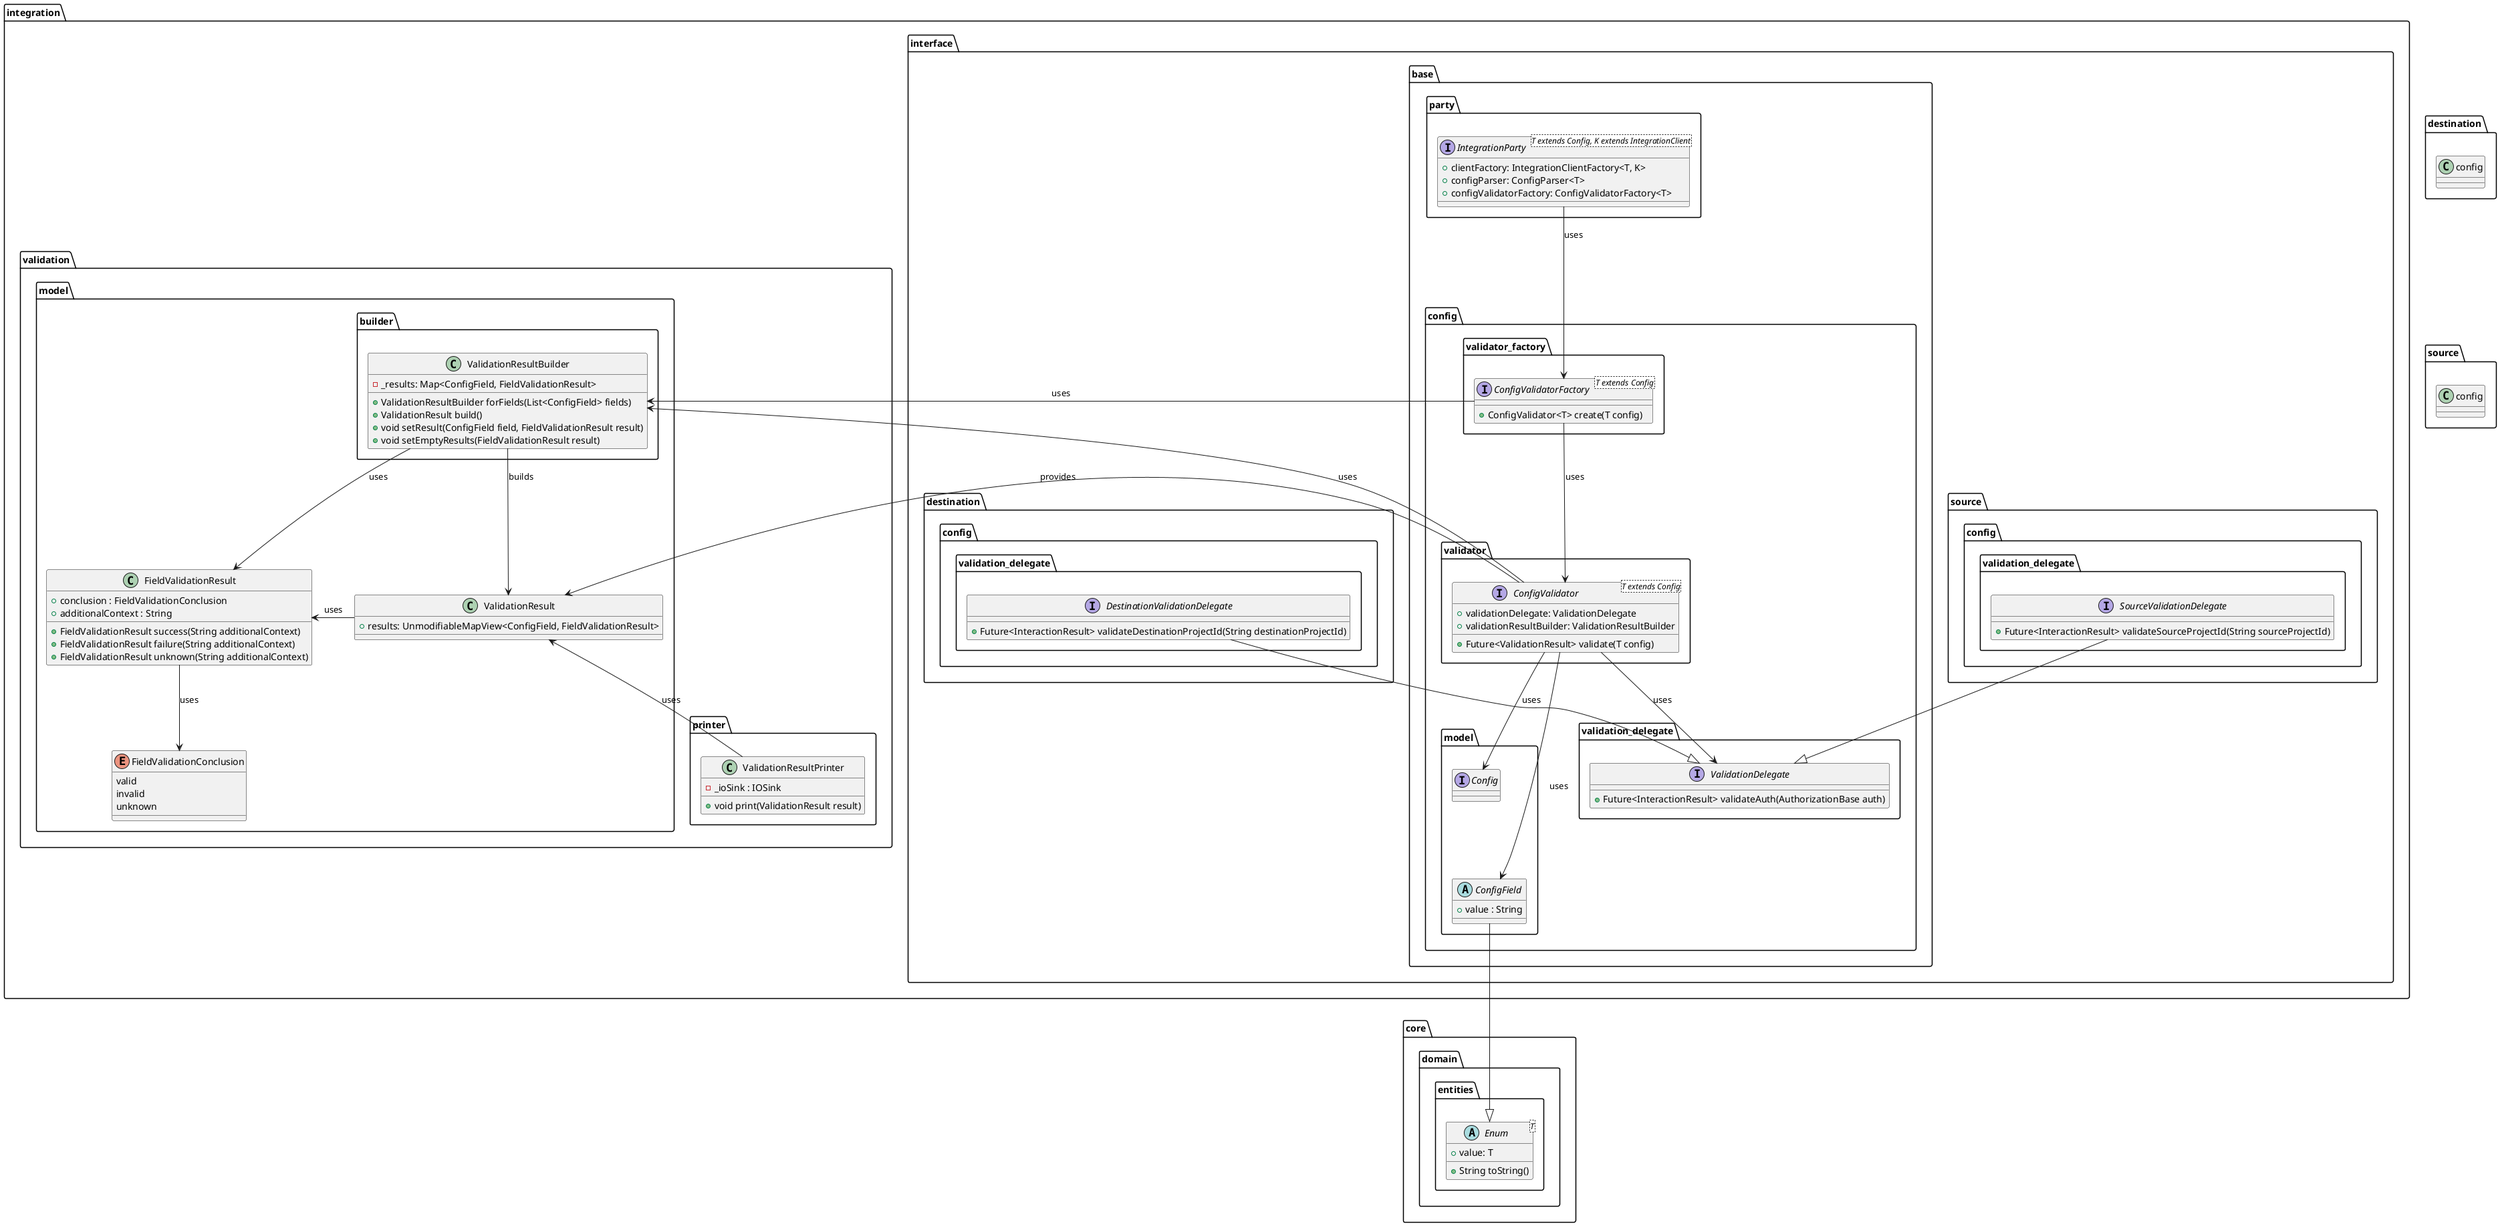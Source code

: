 @startuml config_validator_base_class_diagram
    package core.domain.entities {
        abstract class Enum<T> {
            + value: T
            + String toString()
        }
    }
    package integration {
        package interface {
            package base {
                package party {
                    interface IntegrationParty<T extends Config, K extends IntegrationClient> {
                        + clientFactory: IntegrationClientFactory<T, K>
                        + configParser: ConfigParser<T>
                        + configValidatorFactory: ConfigValidatorFactory<T>
                    }
                }

                package config {
                    package model {
                        interface Config {}
                        abstract class ConfigField {
                            + value : String
                        }
                    }

                    package validator {
                        interface ConfigValidator<T extends Config> {
                            + validationDelegate: ValidationDelegate
                            + validationResultBuilder: ValidationResultBuilder
                            + Future<ValidationResult> validate(T config)
                        }
                    }

                    package validation_delegate as base_validation_delegate {
                        interface ValidationDelegate {
                            + Future<InteractionResult> validateAuth(AuthorizationBase auth)
                        }
                    }

                    package validator_factory {
                        interface ConfigValidatorFactory<T extends Config> {
                            + ConfigValidator<T> create(T config)
                        }
                    }
                }
            }

            package source.config {
                package validation_delegate as source_validation_delegate {
                    interface SourceValidationDelegate {
                        + Future<InteractionResult> validateSourceProjectId(String sourceProjectId)
                    }
                }
            }

            package destination.config {
                package validation_delegate as destination_validation_delegate {
                    interface DestinationValidationDelegate {
                        + Future<InteractionResult> validateDestinationProjectId(String destinationProjectId)
                    }
                }
            }
        }

        package validation as integration_validation {
            package printer as integration_validation_printer {
                class ValidationResultPrinter {
                    - _ioSink : IOSink
                    + void print(ValidationResult result)
                }
            }

            package model as validation_model{
                package builder as validation_model_builder {
                    class ValidationResultBuilder {
                        - _results: Map<ConfigField, FieldValidationResult>
                        + ValidationResultBuilder forFields(List<ConfigField> fields)
                        + ValidationResult build()
                        + void setResult(ConfigField field, FieldValidationResult result)
                        + void setEmptyResults(FieldValidationResult result)
                    }
                }

                class ValidationResult {
                    + results: UnmodifiableMapView<ConfigField, FieldValidationResult>
                }

                class FieldValidationResult {
                    + conclusion : FieldValidationConclusion
                    + additionalContext : String
                    + FieldValidationResult success(String additionalContext)
                    + FieldValidationResult failure(String additionalContext)
                    + FieldValidationResult unknown(String additionalContext)
                }

                enum FieldValidationConclusion {
                    valid
                    invalid
                    unknown
                }
            }
        }
    }

    IntegrationParty --> ConfigValidatorFactory : uses

    ConfigValidatorFactory --> ConfigValidator : uses
    ConfigValidatorFactory --> ValidationResultBuilder : uses

    ConfigValidator --> ValidationDelegate : uses
    ConfigValidator -up-> ValidationResult : provides
    ConfigValidator -up-> ValidationResultBuilder : uses
    ConfigValidator --> Config : uses
    ConfigValidator --> ConfigField : uses

    ConfigField --|> Enum

    ValidationResultBuilder --> ValidationResult : builds
    ValidationResult -left-> FieldValidationResult : uses
    ValidationResultBuilder --> FieldValidationResult : uses
    ValidationResultPrinter -up-> ValidationResult : uses

    FieldValidationResult --> FieldValidationConclusion : uses
 
    SourceValidationDelegate --|> ValidationDelegate
    DestinationValidationDelegate -down-|> ValidationDelegate


    Config -[hidden]down-> ConfigField
    destination.config -[hidden]-> source.config
@enduml

